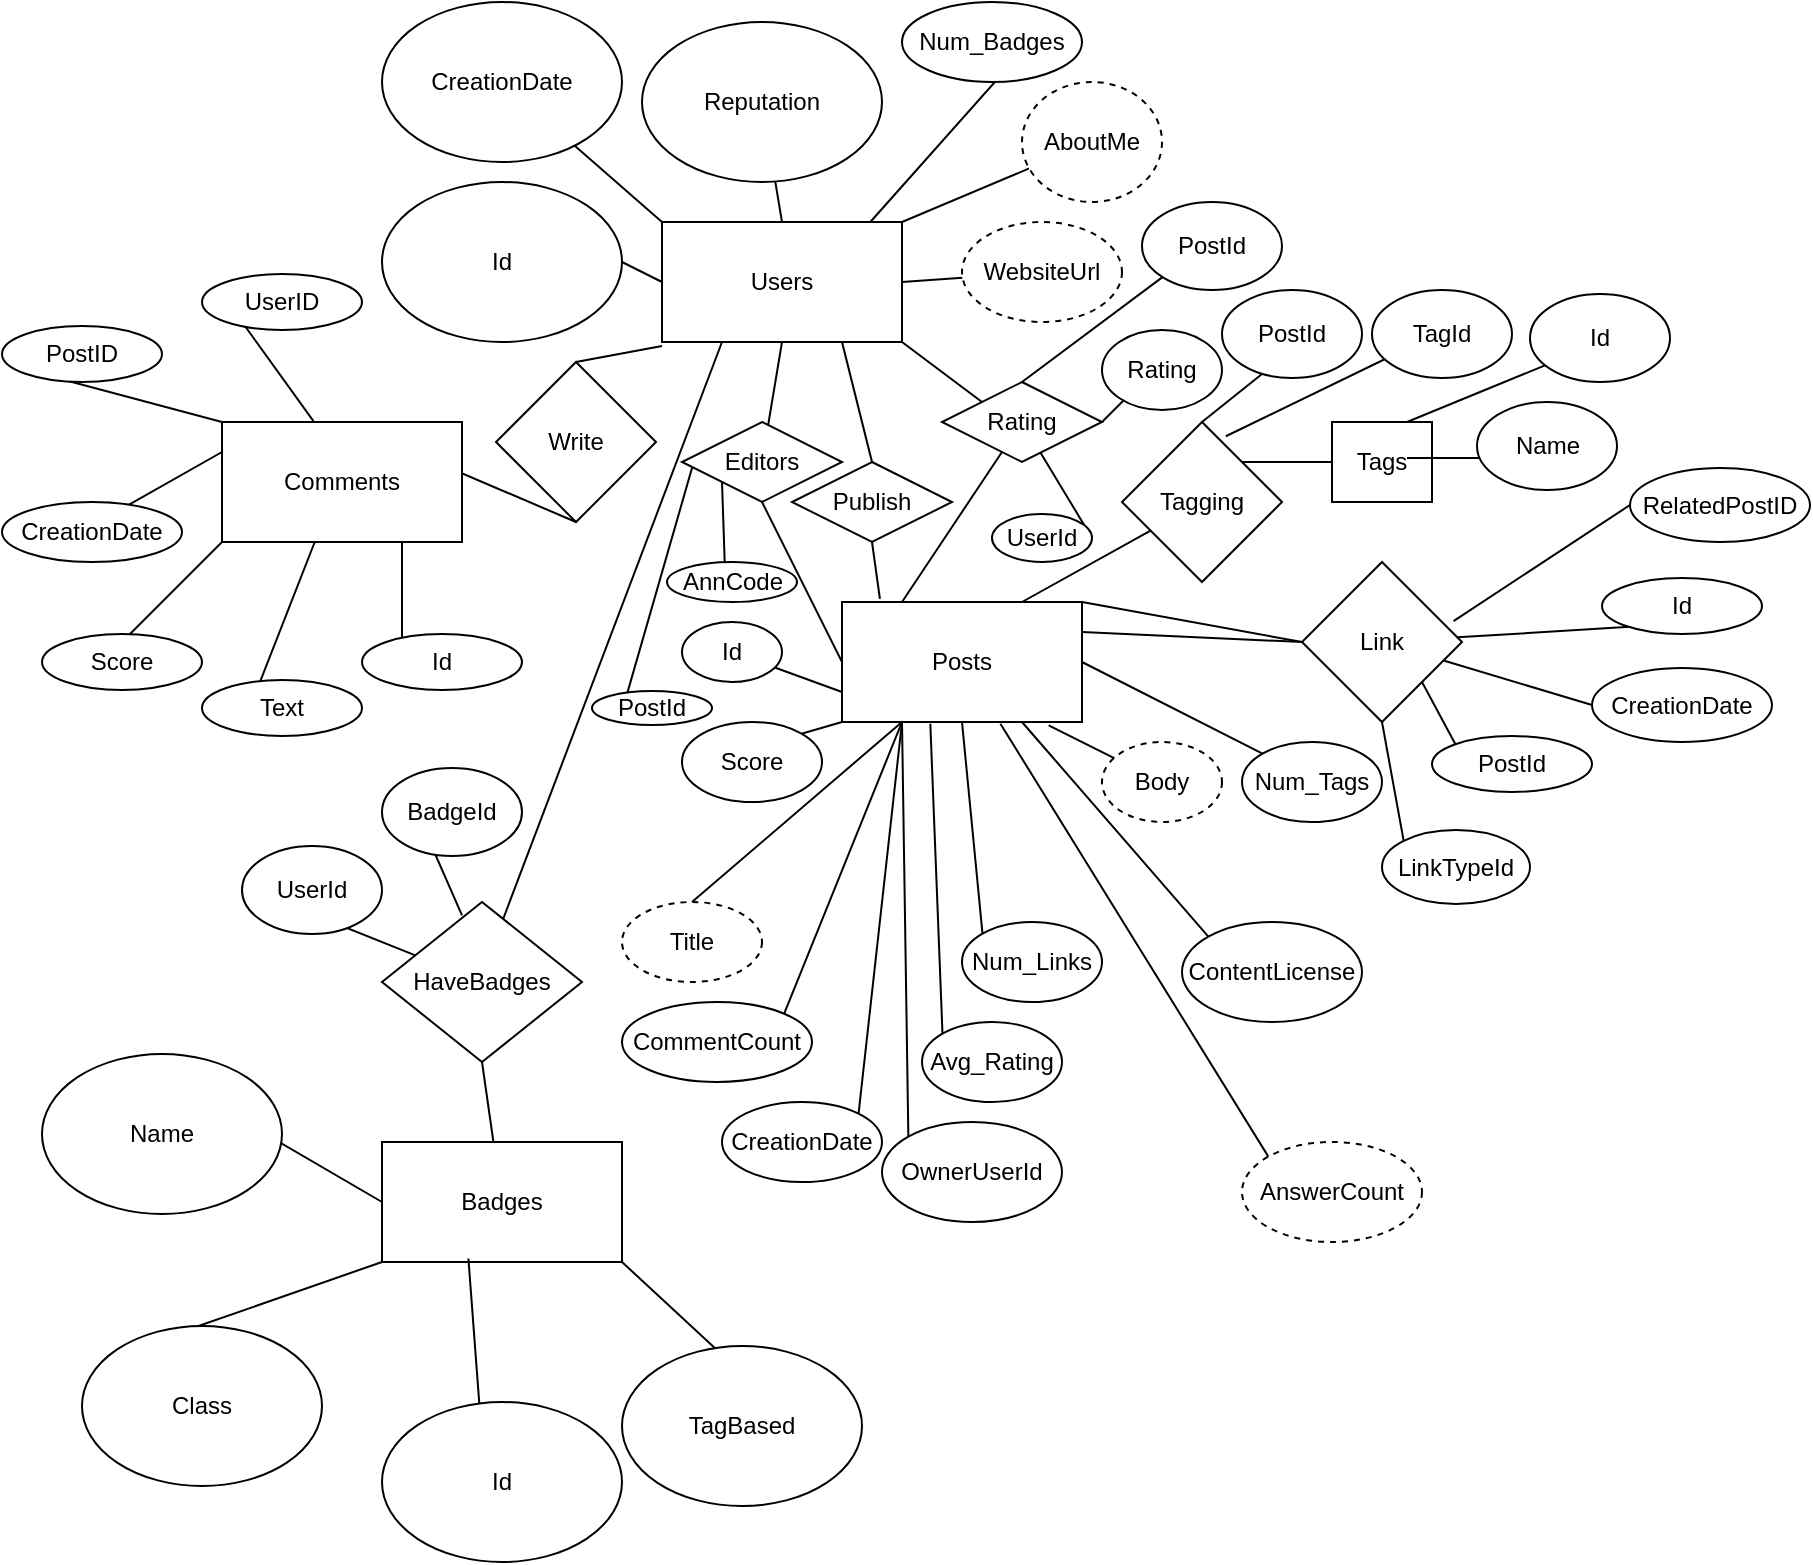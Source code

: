 <mxfile version="24.7.17">
  <diagram name="Page-1" id="c_LCABILMxUyAc0WRoHO">
    <mxGraphModel dx="1735" dy="1015" grid="1" gridSize="10" guides="1" tooltips="1" connect="1" arrows="1" fold="1" page="1" pageScale="1" pageWidth="850" pageHeight="1100" math="0" shadow="0">
      <root>
        <mxCell id="0" />
        <mxCell id="1" parent="0" />
        <mxCell id="c-2ZzgYbZCkKLCKXprvc-1" value="Users" style="rounded=0;whiteSpace=wrap;html=1;" vertex="1" parent="1">
          <mxGeometry x="360" y="260" width="120" height="60" as="geometry" />
        </mxCell>
        <mxCell id="c-2ZzgYbZCkKLCKXprvc-4" value="Id" style="ellipse;whiteSpace=wrap;html=1;" vertex="1" parent="1">
          <mxGeometry x="220" y="240" width="120" height="80" as="geometry" />
        </mxCell>
        <mxCell id="c-2ZzgYbZCkKLCKXprvc-5" value="" style="endArrow=none;html=1;rounded=0;entryX=1;entryY=0.5;entryDx=0;entryDy=0;exitX=0;exitY=0.5;exitDx=0;exitDy=0;" edge="1" parent="1" source="c-2ZzgYbZCkKLCKXprvc-1" target="c-2ZzgYbZCkKLCKXprvc-4">
          <mxGeometry width="50" height="50" relative="1" as="geometry">
            <mxPoint x="540" y="300" as="sourcePoint" />
            <mxPoint x="590" y="250" as="targetPoint" />
          </mxGeometry>
        </mxCell>
        <mxCell id="c-2ZzgYbZCkKLCKXprvc-6" value="" style="endArrow=none;html=1;rounded=0;exitX=0.5;exitY=0;exitDx=0;exitDy=0;" edge="1" parent="1" source="c-2ZzgYbZCkKLCKXprvc-1" target="c-2ZzgYbZCkKLCKXprvc-7">
          <mxGeometry width="50" height="50" relative="1" as="geometry">
            <mxPoint x="420" y="240" as="sourcePoint" />
            <mxPoint x="390" y="140" as="targetPoint" />
          </mxGeometry>
        </mxCell>
        <mxCell id="c-2ZzgYbZCkKLCKXprvc-7" value="Reputation" style="ellipse;whiteSpace=wrap;html=1;" vertex="1" parent="1">
          <mxGeometry x="350" y="160" width="120" height="80" as="geometry" />
        </mxCell>
        <mxCell id="c-2ZzgYbZCkKLCKXprvc-8" value="" style="endArrow=none;html=1;rounded=0;exitX=0;exitY=0;exitDx=0;exitDy=0;" edge="1" parent="1" source="c-2ZzgYbZCkKLCKXprvc-1" target="c-2ZzgYbZCkKLCKXprvc-9">
          <mxGeometry width="50" height="50" relative="1" as="geometry">
            <mxPoint x="540" y="300" as="sourcePoint" />
            <mxPoint x="320" y="210" as="targetPoint" />
          </mxGeometry>
        </mxCell>
        <mxCell id="c-2ZzgYbZCkKLCKXprvc-9" value="CreationDate" style="ellipse;whiteSpace=wrap;html=1;" vertex="1" parent="1">
          <mxGeometry x="220" y="150" width="120" height="80" as="geometry" />
        </mxCell>
        <mxCell id="c-2ZzgYbZCkKLCKXprvc-10" value="" style="endArrow=none;html=1;rounded=0;exitX=1;exitY=0;exitDx=0;exitDy=0;" edge="1" parent="1" source="c-2ZzgYbZCkKLCKXprvc-1" target="c-2ZzgYbZCkKLCKXprvc-11">
          <mxGeometry width="50" height="50" relative="1" as="geometry">
            <mxPoint x="540" y="300" as="sourcePoint" />
            <mxPoint x="590" y="250" as="targetPoint" />
          </mxGeometry>
        </mxCell>
        <mxCell id="c-2ZzgYbZCkKLCKXprvc-11" value="AboutMe" style="ellipse;whiteSpace=wrap;html=1;dashed=1;" vertex="1" parent="1">
          <mxGeometry x="540" y="190" width="70" height="60" as="geometry" />
        </mxCell>
        <mxCell id="c-2ZzgYbZCkKLCKXprvc-12" value="" style="endArrow=none;html=1;rounded=0;exitX=1;exitY=0.5;exitDx=0;exitDy=0;" edge="1" parent="1" source="c-2ZzgYbZCkKLCKXprvc-1" target="c-2ZzgYbZCkKLCKXprvc-13">
          <mxGeometry width="50" height="50" relative="1" as="geometry">
            <mxPoint x="540" y="300" as="sourcePoint" />
            <mxPoint x="590" y="250" as="targetPoint" />
          </mxGeometry>
        </mxCell>
        <mxCell id="c-2ZzgYbZCkKLCKXprvc-13" value="WebsiteUrl" style="ellipse;whiteSpace=wrap;html=1;dashed=1;" vertex="1" parent="1">
          <mxGeometry x="510" y="260" width="80" height="50" as="geometry" />
        </mxCell>
        <mxCell id="c-2ZzgYbZCkKLCKXprvc-16" value="" style="endArrow=none;html=1;rounded=0;exitX=0.5;exitY=0;exitDx=0;exitDy=0;" edge="1" parent="1" source="c-2ZzgYbZCkKLCKXprvc-17">
          <mxGeometry width="50" height="50" relative="1" as="geometry">
            <mxPoint x="337" y="392" as="sourcePoint" />
            <mxPoint x="360" y="322" as="targetPoint" />
          </mxGeometry>
        </mxCell>
        <mxCell id="c-2ZzgYbZCkKLCKXprvc-17" value="Write" style="rhombus;whiteSpace=wrap;html=1;" vertex="1" parent="1">
          <mxGeometry x="277" y="330" width="80" height="80" as="geometry" />
        </mxCell>
        <mxCell id="c-2ZzgYbZCkKLCKXprvc-20" value="" style="endArrow=none;html=1;rounded=0;entryX=0.5;entryY=1;entryDx=0;entryDy=0;exitX=0.5;exitY=0;exitDx=0;exitDy=0;" edge="1" parent="1" source="c-2ZzgYbZCkKLCKXprvc-21" target="c-2ZzgYbZCkKLCKXprvc-17">
          <mxGeometry width="50" height="50" relative="1" as="geometry">
            <mxPoint x="320" y="532" as="sourcePoint" />
            <mxPoint x="300.0" y="410" as="targetPoint" />
          </mxGeometry>
        </mxCell>
        <mxCell id="c-2ZzgYbZCkKLCKXprvc-21" value="Comments" style="rounded=0;whiteSpace=wrap;html=1;" vertex="1" parent="1">
          <mxGeometry x="140" y="360" width="120" height="60" as="geometry" />
        </mxCell>
        <mxCell id="c-2ZzgYbZCkKLCKXprvc-22" value="" style="endArrow=none;html=1;rounded=0;entryX=0.5;entryY=1;entryDx=0;entryDy=0;" edge="1" parent="1" source="c-2ZzgYbZCkKLCKXprvc-23" target="c-2ZzgYbZCkKLCKXprvc-1">
          <mxGeometry width="50" height="50" relative="1" as="geometry">
            <mxPoint x="390" y="540" as="sourcePoint" />
            <mxPoint x="460" y="470" as="targetPoint" />
          </mxGeometry>
        </mxCell>
        <mxCell id="c-2ZzgYbZCkKLCKXprvc-24" value="" style="endArrow=none;html=1;rounded=0;entryX=0.5;entryY=1;entryDx=0;entryDy=0;exitX=0;exitY=0.5;exitDx=0;exitDy=0;" edge="1" parent="1" source="c-2ZzgYbZCkKLCKXprvc-25" target="c-2ZzgYbZCkKLCKXprvc-23">
          <mxGeometry width="50" height="50" relative="1" as="geometry">
            <mxPoint x="290" y="580" as="sourcePoint" />
            <mxPoint x="690" y="560" as="targetPoint" />
          </mxGeometry>
        </mxCell>
        <mxCell id="c-2ZzgYbZCkKLCKXprvc-25" value="Posts" style="rounded=0;whiteSpace=wrap;html=1;" vertex="1" parent="1">
          <mxGeometry x="450" y="450" width="120" height="60" as="geometry" />
        </mxCell>
        <mxCell id="c-2ZzgYbZCkKLCKXprvc-23" value="Editors" style="rhombus;whiteSpace=wrap;html=1;" vertex="1" parent="1">
          <mxGeometry x="370" y="360" width="80" height="40" as="geometry" />
        </mxCell>
        <mxCell id="c-2ZzgYbZCkKLCKXprvc-27" value="" style="endArrow=none;html=1;rounded=0;entryX=1;entryY=1;entryDx=0;entryDy=0;exitX=0;exitY=0;exitDx=0;exitDy=0;" edge="1" parent="1" source="c-2ZzgYbZCkKLCKXprvc-28" target="c-2ZzgYbZCkKLCKXprvc-1">
          <mxGeometry width="50" height="50" relative="1" as="geometry">
            <mxPoint x="500" y="370" as="sourcePoint" />
            <mxPoint x="590" y="410" as="targetPoint" />
          </mxGeometry>
        </mxCell>
        <mxCell id="c-2ZzgYbZCkKLCKXprvc-28" value="Rating" style="rhombus;whiteSpace=wrap;html=1;" vertex="1" parent="1">
          <mxGeometry x="500" y="340" width="80" height="40" as="geometry" />
        </mxCell>
        <mxCell id="c-2ZzgYbZCkKLCKXprvc-31" value="" style="endArrow=none;html=1;rounded=0;exitX=0.25;exitY=0;exitDx=0;exitDy=0;" edge="1" parent="1" source="c-2ZzgYbZCkKLCKXprvc-25" target="c-2ZzgYbZCkKLCKXprvc-28">
          <mxGeometry width="50" height="50" relative="1" as="geometry">
            <mxPoint x="580" y="450" as="sourcePoint" />
            <mxPoint x="590" y="410" as="targetPoint" />
          </mxGeometry>
        </mxCell>
        <mxCell id="c-2ZzgYbZCkKLCKXprvc-32" value="" style="endArrow=none;html=1;rounded=0;entryX=0.25;entryY=1;entryDx=0;entryDy=0;" edge="1" parent="1" target="c-2ZzgYbZCkKLCKXprvc-1">
          <mxGeometry width="50" height="50" relative="1" as="geometry">
            <mxPoint x="280" y="610" as="sourcePoint" />
            <mxPoint x="590" y="410" as="targetPoint" />
          </mxGeometry>
        </mxCell>
        <mxCell id="c-2ZzgYbZCkKLCKXprvc-33" value="HaveBadges" style="rhombus;whiteSpace=wrap;html=1;" vertex="1" parent="1">
          <mxGeometry x="220" y="600" width="100" height="80" as="geometry" />
        </mxCell>
        <mxCell id="c-2ZzgYbZCkKLCKXprvc-34" value="" style="endArrow=none;html=1;rounded=0;entryX=0.5;entryY=1;entryDx=0;entryDy=0;" edge="1" parent="1" target="c-2ZzgYbZCkKLCKXprvc-33">
          <mxGeometry width="50" height="50" relative="1" as="geometry">
            <mxPoint x="280" y="750" as="sourcePoint" />
            <mxPoint x="590" y="410" as="targetPoint" />
          </mxGeometry>
        </mxCell>
        <mxCell id="c-2ZzgYbZCkKLCKXprvc-35" value="Badges" style="rounded=0;whiteSpace=wrap;html=1;" vertex="1" parent="1">
          <mxGeometry x="220" y="720" width="120" height="60" as="geometry" />
        </mxCell>
        <mxCell id="c-2ZzgYbZCkKLCKXprvc-36" value="" style="endArrow=none;html=1;rounded=0;exitX=1;exitY=0;exitDx=0;exitDy=0;entryX=0;entryY=0.5;entryDx=0;entryDy=0;" edge="1" parent="1" source="c-2ZzgYbZCkKLCKXprvc-25" target="c-2ZzgYbZCkKLCKXprvc-37">
          <mxGeometry width="50" height="50" relative="1" as="geometry">
            <mxPoint x="540" y="460" as="sourcePoint" />
            <mxPoint x="590" y="410" as="targetPoint" />
          </mxGeometry>
        </mxCell>
        <mxCell id="c-2ZzgYbZCkKLCKXprvc-37" value="Link" style="rhombus;whiteSpace=wrap;html=1;" vertex="1" parent="1">
          <mxGeometry x="680" y="430" width="80" height="80" as="geometry" />
        </mxCell>
        <mxCell id="c-2ZzgYbZCkKLCKXprvc-38" value="" style="endArrow=none;html=1;rounded=0;entryX=0;entryY=0.5;entryDx=0;entryDy=0;exitX=1;exitY=0.25;exitDx=0;exitDy=0;" edge="1" parent="1" source="c-2ZzgYbZCkKLCKXprvc-25" target="c-2ZzgYbZCkKLCKXprvc-37">
          <mxGeometry width="50" height="50" relative="1" as="geometry">
            <mxPoint x="540" y="460" as="sourcePoint" />
            <mxPoint x="590" y="410" as="targetPoint" />
          </mxGeometry>
        </mxCell>
        <mxCell id="c-2ZzgYbZCkKLCKXprvc-39" value="" style="endArrow=none;html=1;rounded=0;exitX=0.75;exitY=0;exitDx=0;exitDy=0;" edge="1" parent="1" source="c-2ZzgYbZCkKLCKXprvc-25" target="c-2ZzgYbZCkKLCKXprvc-40">
          <mxGeometry width="50" height="50" relative="1" as="geometry">
            <mxPoint x="540" y="460" as="sourcePoint" />
            <mxPoint x="590" y="410" as="targetPoint" />
          </mxGeometry>
        </mxCell>
        <mxCell id="c-2ZzgYbZCkKLCKXprvc-40" value="Tagging" style="rhombus;whiteSpace=wrap;html=1;" vertex="1" parent="1">
          <mxGeometry x="590" y="360" width="80" height="80" as="geometry" />
        </mxCell>
        <mxCell id="c-2ZzgYbZCkKLCKXprvc-41" value="" style="endArrow=none;html=1;rounded=0;entryX=1;entryY=0;entryDx=0;entryDy=0;" edge="1" parent="1" source="c-2ZzgYbZCkKLCKXprvc-42" target="c-2ZzgYbZCkKLCKXprvc-40">
          <mxGeometry width="50" height="50" relative="1" as="geometry">
            <mxPoint x="740" y="380" as="sourcePoint" />
            <mxPoint x="590" y="410" as="targetPoint" />
          </mxGeometry>
        </mxCell>
        <mxCell id="c-2ZzgYbZCkKLCKXprvc-43" value="" style="endArrow=none;html=1;rounded=0;exitX=0;exitY=0.75;exitDx=0;exitDy=0;" edge="1" parent="1" source="c-2ZzgYbZCkKLCKXprvc-25" target="c-2ZzgYbZCkKLCKXprvc-44">
          <mxGeometry width="50" height="50" relative="1" as="geometry">
            <mxPoint x="540" y="460" as="sourcePoint" />
            <mxPoint x="410" y="500" as="targetPoint" />
          </mxGeometry>
        </mxCell>
        <mxCell id="c-2ZzgYbZCkKLCKXprvc-44" value="Id" style="ellipse;whiteSpace=wrap;html=1;" vertex="1" parent="1">
          <mxGeometry x="370" y="460" width="50" height="30" as="geometry" />
        </mxCell>
        <mxCell id="c-2ZzgYbZCkKLCKXprvc-45" value="" style="endArrow=none;html=1;rounded=0;exitX=0.25;exitY=1;exitDx=0;exitDy=0;entryX=0.5;entryY=0;entryDx=0;entryDy=0;" edge="1" parent="1" source="c-2ZzgYbZCkKLCKXprvc-25" target="c-2ZzgYbZCkKLCKXprvc-47">
          <mxGeometry width="50" height="50" relative="1" as="geometry">
            <mxPoint x="540" y="460" as="sourcePoint" />
            <mxPoint x="495.632" y="533.448" as="targetPoint" />
          </mxGeometry>
        </mxCell>
        <mxCell id="c-2ZzgYbZCkKLCKXprvc-47" value="Title" style="ellipse;whiteSpace=wrap;html=1;dashed=1;" vertex="1" parent="1">
          <mxGeometry x="340" y="600" width="70" height="40" as="geometry" />
        </mxCell>
        <mxCell id="c-2ZzgYbZCkKLCKXprvc-48" value="" style="endArrow=none;html=1;rounded=0;entryX=0.861;entryY=1.028;entryDx=0;entryDy=0;entryPerimeter=0;" edge="1" parent="1" target="c-2ZzgYbZCkKLCKXprvc-25">
          <mxGeometry width="50" height="50" relative="1" as="geometry">
            <mxPoint x="630" y="550" as="sourcePoint" />
            <mxPoint x="540" y="500" as="targetPoint" />
          </mxGeometry>
        </mxCell>
        <mxCell id="c-2ZzgYbZCkKLCKXprvc-49" value="Body" style="ellipse;whiteSpace=wrap;html=1;dashed=1;" vertex="1" parent="1">
          <mxGeometry x="580" y="520" width="60" height="40" as="geometry" />
        </mxCell>
        <mxCell id="c-2ZzgYbZCkKLCKXprvc-50" value="" style="endArrow=none;html=1;rounded=0;exitX=0;exitY=1;exitDx=0;exitDy=0;entryX=1;entryY=0;entryDx=0;entryDy=0;" edge="1" parent="1" source="c-2ZzgYbZCkKLCKXprvc-25" target="c-2ZzgYbZCkKLCKXprvc-51">
          <mxGeometry width="50" height="50" relative="1" as="geometry">
            <mxPoint x="385" y="530" as="sourcePoint" />
            <mxPoint x="400.632" y="553.448" as="targetPoint" />
          </mxGeometry>
        </mxCell>
        <mxCell id="c-2ZzgYbZCkKLCKXprvc-51" value="Score" style="ellipse;whiteSpace=wrap;html=1;" vertex="1" parent="1">
          <mxGeometry x="370" y="510" width="70" height="40" as="geometry" />
        </mxCell>
        <mxCell id="c-2ZzgYbZCkKLCKXprvc-53" value="" style="endArrow=none;html=1;rounded=0;exitX=0.75;exitY=1;exitDx=0;exitDy=0;entryX=0;entryY=0;entryDx=0;entryDy=0;" edge="1" parent="1" source="c-2ZzgYbZCkKLCKXprvc-25" target="c-2ZzgYbZCkKLCKXprvc-54">
          <mxGeometry width="50" height="50" relative="1" as="geometry">
            <mxPoint x="540" y="590" as="sourcePoint" />
            <mxPoint x="595.632" y="683.448" as="targetPoint" />
          </mxGeometry>
        </mxCell>
        <mxCell id="c-2ZzgYbZCkKLCKXprvc-54" value="ContentLicense" style="ellipse;whiteSpace=wrap;html=1;" vertex="1" parent="1">
          <mxGeometry x="620" y="610" width="90" height="50" as="geometry" />
        </mxCell>
        <mxCell id="c-2ZzgYbZCkKLCKXprvc-55" value="" style="endArrow=none;html=1;rounded=0;exitX=0.66;exitY=1.014;exitDx=0;exitDy=0;entryX=0;entryY=0;entryDx=0;entryDy=0;exitPerimeter=0;" edge="1" parent="1" target="c-2ZzgYbZCkKLCKXprvc-56" source="c-2ZzgYbZCkKLCKXprvc-25">
          <mxGeometry width="50" height="50" relative="1" as="geometry">
            <mxPoint x="570" y="620" as="sourcePoint" />
            <mxPoint x="520.632" y="663.448" as="targetPoint" />
          </mxGeometry>
        </mxCell>
        <mxCell id="c-2ZzgYbZCkKLCKXprvc-56" value="AnswerCount" style="ellipse;whiteSpace=wrap;html=1;dashed=1;" vertex="1" parent="1">
          <mxGeometry x="650" y="720" width="90" height="50" as="geometry" />
        </mxCell>
        <mxCell id="c-2ZzgYbZCkKLCKXprvc-57" value="" style="endArrow=none;html=1;rounded=0;exitX=0.25;exitY=1;exitDx=0;exitDy=0;entryX=1;entryY=0;entryDx=0;entryDy=0;" edge="1" parent="1" target="c-2ZzgYbZCkKLCKXprvc-58" source="c-2ZzgYbZCkKLCKXprvc-25">
          <mxGeometry width="50" height="50" relative="1" as="geometry">
            <mxPoint x="465" y="650" as="sourcePoint" />
            <mxPoint x="415.632" y="693.448" as="targetPoint" />
          </mxGeometry>
        </mxCell>
        <mxCell id="c-2ZzgYbZCkKLCKXprvc-58" value="CommentCount" style="ellipse;whiteSpace=wrap;html=1;" vertex="1" parent="1">
          <mxGeometry x="340" y="650" width="95" height="40" as="geometry" />
        </mxCell>
        <mxCell id="c-2ZzgYbZCkKLCKXprvc-59" value="" style="endArrow=none;html=1;rounded=0;exitX=0.25;exitY=1;exitDx=0;exitDy=0;entryX=1;entryY=0;entryDx=0;entryDy=0;" edge="1" parent="1" target="c-2ZzgYbZCkKLCKXprvc-60" source="c-2ZzgYbZCkKLCKXprvc-25">
          <mxGeometry width="50" height="50" relative="1" as="geometry">
            <mxPoint x="480" y="700" as="sourcePoint" />
            <mxPoint x="430.632" y="743.448" as="targetPoint" />
          </mxGeometry>
        </mxCell>
        <mxCell id="c-2ZzgYbZCkKLCKXprvc-60" value="CreationDate" style="ellipse;whiteSpace=wrap;html=1;" vertex="1" parent="1">
          <mxGeometry x="390" y="700" width="80" height="40" as="geometry" />
        </mxCell>
        <mxCell id="c-2ZzgYbZCkKLCKXprvc-61" value="" style="endArrow=none;html=1;rounded=0;exitX=0.25;exitY=1;exitDx=0;exitDy=0;entryX=0;entryY=0;entryDx=0;entryDy=0;" edge="1" parent="1" target="c-2ZzgYbZCkKLCKXprvc-62" source="c-2ZzgYbZCkKLCKXprvc-25">
          <mxGeometry width="50" height="50" relative="1" as="geometry">
            <mxPoint x="570" y="710" as="sourcePoint" />
            <mxPoint x="520.632" y="753.448" as="targetPoint" />
          </mxGeometry>
        </mxCell>
        <mxCell id="c-2ZzgYbZCkKLCKXprvc-62" value="OwnerUserId" style="ellipse;whiteSpace=wrap;html=1;" vertex="1" parent="1">
          <mxGeometry x="470" y="710" width="90" height="50" as="geometry" />
        </mxCell>
        <mxCell id="c-2ZzgYbZCkKLCKXprvc-63" value="" style="endArrow=none;html=1;rounded=0;exitX=0.868;exitY=0;exitDx=0;exitDy=0;entryX=1;entryY=0;entryDx=0;entryDy=0;exitPerimeter=0;" edge="1" parent="1" target="c-2ZzgYbZCkKLCKXprvc-64" source="c-2ZzgYbZCkKLCKXprvc-1">
          <mxGeometry width="50" height="50" relative="1" as="geometry">
            <mxPoint x="590" y="80" as="sourcePoint" />
            <mxPoint x="540.632" y="123.448" as="targetPoint" />
          </mxGeometry>
        </mxCell>
        <mxCell id="c-2ZzgYbZCkKLCKXprvc-64" value="Num_Badges" style="ellipse;whiteSpace=wrap;html=1;" vertex="1" parent="1">
          <mxGeometry x="480" y="150" width="90" height="40" as="geometry" />
        </mxCell>
        <mxCell id="c-2ZzgYbZCkKLCKXprvc-65" value="" style="endArrow=none;html=1;rounded=0;exitX=0.368;exitY=1.014;exitDx=0;exitDy=0;entryX=0;entryY=0;entryDx=0;entryDy=0;exitPerimeter=0;" edge="1" parent="1" target="c-2ZzgYbZCkKLCKXprvc-66" source="c-2ZzgYbZCkKLCKXprvc-25">
          <mxGeometry width="50" height="50" relative="1" as="geometry">
            <mxPoint x="510" y="570" as="sourcePoint" />
            <mxPoint x="460.632" y="613.448" as="targetPoint" />
          </mxGeometry>
        </mxCell>
        <mxCell id="c-2ZzgYbZCkKLCKXprvc-66" value="Avg_Rating" style="ellipse;whiteSpace=wrap;html=1;" vertex="1" parent="1">
          <mxGeometry x="490" y="660" width="70" height="40" as="geometry" />
        </mxCell>
        <mxCell id="c-2ZzgYbZCkKLCKXprvc-67" value="" style="endArrow=none;html=1;rounded=0;entryX=0;entryY=0;entryDx=0;entryDy=0;exitX=0.5;exitY=1;exitDx=0;exitDy=0;" edge="1" parent="1" target="c-2ZzgYbZCkKLCKXprvc-68" source="c-2ZzgYbZCkKLCKXprvc-25">
          <mxGeometry width="50" height="50" relative="1" as="geometry">
            <mxPoint x="530" y="560" as="sourcePoint" />
            <mxPoint x="540.632" y="653.448" as="targetPoint" />
          </mxGeometry>
        </mxCell>
        <mxCell id="c-2ZzgYbZCkKLCKXprvc-68" value="Num_Links" style="ellipse;whiteSpace=wrap;html=1;" vertex="1" parent="1">
          <mxGeometry x="510" y="610" width="70" height="40" as="geometry" />
        </mxCell>
        <mxCell id="c-2ZzgYbZCkKLCKXprvc-69" value="" style="endArrow=none;html=1;rounded=0;exitX=1;exitY=0.5;exitDx=0;exitDy=0;entryX=0;entryY=0;entryDx=0;entryDy=0;" edge="1" parent="1" target="c-2ZzgYbZCkKLCKXprvc-70" source="c-2ZzgYbZCkKLCKXprvc-25">
          <mxGeometry width="50" height="50" relative="1" as="geometry">
            <mxPoint x="740" y="540" as="sourcePoint" />
            <mxPoint x="695" y="530" as="targetPoint" />
          </mxGeometry>
        </mxCell>
        <mxCell id="c-2ZzgYbZCkKLCKXprvc-70" value="Num_Tags" style="ellipse;whiteSpace=wrap;html=1;" vertex="1" parent="1">
          <mxGeometry x="650" y="520" width="70" height="40" as="geometry" />
        </mxCell>
        <mxCell id="c-2ZzgYbZCkKLCKXprvc-71" value="" style="endArrow=none;html=1;rounded=0;entryX=0.36;entryY=0.971;entryDx=0;entryDy=0;entryPerimeter=0;exitX=0.407;exitY=0.041;exitDx=0;exitDy=0;exitPerimeter=0;" edge="1" parent="1" source="c-2ZzgYbZCkKLCKXprvc-72" target="c-2ZzgYbZCkKLCKXprvc-35">
          <mxGeometry width="50" height="50" relative="1" as="geometry">
            <mxPoint x="290" y="820" as="sourcePoint" />
            <mxPoint x="600" y="880" as="targetPoint" />
          </mxGeometry>
        </mxCell>
        <mxCell id="c-2ZzgYbZCkKLCKXprvc-72" value="Id" style="ellipse;whiteSpace=wrap;html=1;" vertex="1" parent="1">
          <mxGeometry x="220" y="850" width="120" height="80" as="geometry" />
        </mxCell>
        <mxCell id="c-2ZzgYbZCkKLCKXprvc-73" value="" style="endArrow=none;html=1;rounded=0;entryX=0;entryY=1;entryDx=0;entryDy=0;exitX=0.407;exitY=0.041;exitDx=0;exitDy=0;exitPerimeter=0;" edge="1" parent="1" source="c-2ZzgYbZCkKLCKXprvc-74" target="c-2ZzgYbZCkKLCKXprvc-35">
          <mxGeometry width="50" height="50" relative="1" as="geometry">
            <mxPoint x="140" y="782" as="sourcePoint" />
            <mxPoint x="113" y="740" as="targetPoint" />
          </mxGeometry>
        </mxCell>
        <mxCell id="c-2ZzgYbZCkKLCKXprvc-74" value="Class&lt;span style=&quot;color: rgba(0, 0, 0, 0); font-family: monospace; font-size: 0px; text-align: start; text-wrap: nowrap;&quot;&gt;%3CmxGraphModel%3E%3Croot%3E%3CmxCell%20id%3D%220%22%2F%3E%3CmxCell%20id%3D%221%22%20parent%3D%220%22%2F%3E%3CmxCell%20id%3D%222%22%20value%3D%22%22%20style%3D%22endArrow%3Dnone%3Bhtml%3D1%3Brounded%3D0%3BentryX%3D0.36%3BentryY%3D0.971%3BentryDx%3D0%3BentryDy%3D0%3BentryPerimeter%3D0%3BexitX%3D0.407%3BexitY%3D0.041%3BexitDx%3D0%3BexitDy%3D0%3BexitPerimeter%3D0%3B%22%20edge%3D%221%22%20source%3D%223%22%20parent%3D%221%22%3E%3CmxGeometry%20width%3D%2250%22%20height%3D%2250%22%20relative%3D%221%22%20as%3D%22geometry%22%3E%3CmxPoint%20x%3D%22290%22%20y%3D%22820%22%20as%3D%22sourcePoint%22%2F%3E%3CmxPoint%20x%3D%22263%22%20y%3D%22778%22%20as%3D%22targetPoint%22%2F%3E%3C%2FmxGeometry%3E%3C%2FmxCell%3E%3CmxCell%20id%3D%223%22%20value%3D%22Id%22%20style%3D%22ellipse%3BwhiteSpace%3Dwrap%3Bhtml%3D1%3B%22%20vertex%3D%221%22%20parent%3D%221%22%3E%3CmxGeometry%20x%3D%22220%22%20y%3D%22850%22%20width%3D%22120%22%20height%3D%2280%22%20as%3D%22geometry%22%2F%3E%3C%2FmxCell%3E%3C%2Froot%3E%3C%2FmxGraphModel%3E&lt;/span&gt;" style="ellipse;whiteSpace=wrap;html=1;" vertex="1" parent="1">
          <mxGeometry x="70" y="812" width="120" height="80" as="geometry" />
        </mxCell>
        <mxCell id="c-2ZzgYbZCkKLCKXprvc-75" value="" style="endArrow=none;html=1;rounded=0;entryX=0;entryY=0.5;entryDx=0;entryDy=0;exitX=0.407;exitY=0.041;exitDx=0;exitDy=0;exitPerimeter=0;" edge="1" parent="1" source="c-2ZzgYbZCkKLCKXprvc-76" target="c-2ZzgYbZCkKLCKXprvc-35">
          <mxGeometry width="50" height="50" relative="1" as="geometry">
            <mxPoint x="120" y="646" as="sourcePoint" />
            <mxPoint x="93" y="604" as="targetPoint" />
          </mxGeometry>
        </mxCell>
        <mxCell id="c-2ZzgYbZCkKLCKXprvc-76" value="Name" style="ellipse;whiteSpace=wrap;html=1;" vertex="1" parent="1">
          <mxGeometry x="50" y="676" width="120" height="80" as="geometry" />
        </mxCell>
        <mxCell id="c-2ZzgYbZCkKLCKXprvc-77" value="" style="endArrow=none;html=1;rounded=0;entryX=1;entryY=1;entryDx=0;entryDy=0;exitX=0.407;exitY=0.041;exitDx=0;exitDy=0;exitPerimeter=0;" edge="1" parent="1" source="c-2ZzgYbZCkKLCKXprvc-78" target="c-2ZzgYbZCkKLCKXprvc-35">
          <mxGeometry width="50" height="50" relative="1" as="geometry">
            <mxPoint x="410" y="792" as="sourcePoint" />
            <mxPoint x="383" y="750" as="targetPoint" />
          </mxGeometry>
        </mxCell>
        <mxCell id="c-2ZzgYbZCkKLCKXprvc-78" value="TagBased" style="ellipse;whiteSpace=wrap;html=1;" vertex="1" parent="1">
          <mxGeometry x="340" y="822" width="120" height="80" as="geometry" />
        </mxCell>
        <mxCell id="c-2ZzgYbZCkKLCKXprvc-79" value="" style="endArrow=none;html=1;rounded=0;entryX=0.75;entryY=1;entryDx=0;entryDy=0;" edge="1" parent="1" target="c-2ZzgYbZCkKLCKXprvc-21">
          <mxGeometry width="50" height="50" relative="1" as="geometry">
            <mxPoint x="230" y="490" as="sourcePoint" />
            <mxPoint x="220" y="420" as="targetPoint" />
          </mxGeometry>
        </mxCell>
        <mxCell id="c-2ZzgYbZCkKLCKXprvc-80" value="Id" style="ellipse;whiteSpace=wrap;html=1;" vertex="1" parent="1">
          <mxGeometry x="210" y="466" width="80" height="28" as="geometry" />
        </mxCell>
        <mxCell id="c-2ZzgYbZCkKLCKXprvc-82" value="" style="endArrow=none;html=1;rounded=0;entryX=0;entryY=1;entryDx=0;entryDy=0;" edge="1" parent="1" target="c-2ZzgYbZCkKLCKXprvc-21">
          <mxGeometry width="50" height="50" relative="1" as="geometry">
            <mxPoint x="70" y="490" as="sourcePoint" />
            <mxPoint x="70" y="420" as="targetPoint" />
          </mxGeometry>
        </mxCell>
        <mxCell id="c-2ZzgYbZCkKLCKXprvc-83" value="Score" style="ellipse;whiteSpace=wrap;html=1;" vertex="1" parent="1">
          <mxGeometry x="50" y="466" width="80" height="28" as="geometry" />
        </mxCell>
        <mxCell id="c-2ZzgYbZCkKLCKXprvc-84" value="" style="endArrow=none;html=1;rounded=0;entryX=0.386;entryY=1.002;entryDx=0;entryDy=0;entryPerimeter=0;" edge="1" parent="1" target="c-2ZzgYbZCkKLCKXprvc-21">
          <mxGeometry width="50" height="50" relative="1" as="geometry">
            <mxPoint x="150" y="513" as="sourcePoint" />
            <mxPoint x="172.5" y="423" as="targetPoint" />
          </mxGeometry>
        </mxCell>
        <mxCell id="c-2ZzgYbZCkKLCKXprvc-85" value="Text" style="ellipse;whiteSpace=wrap;html=1;" vertex="1" parent="1">
          <mxGeometry x="130" y="489" width="80" height="28" as="geometry" />
        </mxCell>
        <mxCell id="c-2ZzgYbZCkKLCKXprvc-86" value="" style="endArrow=none;html=1;rounded=0;entryX=0;entryY=0.25;entryDx=0;entryDy=0;" edge="1" parent="1" target="c-2ZzgYbZCkKLCKXprvc-21">
          <mxGeometry width="50" height="50" relative="1" as="geometry">
            <mxPoint x="50" y="426" as="sourcePoint" />
            <mxPoint x="50" y="356" as="targetPoint" />
          </mxGeometry>
        </mxCell>
        <mxCell id="c-2ZzgYbZCkKLCKXprvc-87" value="CreationDate" style="ellipse;whiteSpace=wrap;html=1;" vertex="1" parent="1">
          <mxGeometry x="30" y="400" width="90" height="30" as="geometry" />
        </mxCell>
        <mxCell id="c-2ZzgYbZCkKLCKXprvc-88" value="" style="endArrow=none;html=1;rounded=0;entryX=0;entryY=0;entryDx=0;entryDy=0;" edge="1" parent="1" target="c-2ZzgYbZCkKLCKXprvc-21">
          <mxGeometry width="50" height="50" relative="1" as="geometry">
            <mxPoint x="50" y="336" as="sourcePoint" />
            <mxPoint x="50" y="266" as="targetPoint" />
          </mxGeometry>
        </mxCell>
        <mxCell id="c-2ZzgYbZCkKLCKXprvc-89" value="PostID" style="ellipse;whiteSpace=wrap;html=1;" vertex="1" parent="1">
          <mxGeometry x="30" y="312" width="80" height="28" as="geometry" />
        </mxCell>
        <mxCell id="c-2ZzgYbZCkKLCKXprvc-90" value="" style="endArrow=none;html=1;rounded=0;entryX=0.381;entryY=-0.008;entryDx=0;entryDy=0;entryPerimeter=0;" edge="1" parent="1" target="c-2ZzgYbZCkKLCKXprvc-21">
          <mxGeometry width="50" height="50" relative="1" as="geometry">
            <mxPoint x="150" y="310" as="sourcePoint" />
            <mxPoint x="150" y="240" as="targetPoint" />
          </mxGeometry>
        </mxCell>
        <mxCell id="c-2ZzgYbZCkKLCKXprvc-91" value="UserID" style="ellipse;whiteSpace=wrap;html=1;" vertex="1" parent="1">
          <mxGeometry x="130" y="286" width="80" height="28" as="geometry" />
        </mxCell>
        <mxCell id="c-2ZzgYbZCkKLCKXprvc-92" value="" style="endArrow=none;html=1;rounded=0;" edge="1" parent="1" target="c-2ZzgYbZCkKLCKXprvc-37">
          <mxGeometry width="50" height="50" relative="1" as="geometry">
            <mxPoint x="850" y="462" as="sourcePoint" />
            <mxPoint x="850" y="392" as="targetPoint" />
          </mxGeometry>
        </mxCell>
        <mxCell id="c-2ZzgYbZCkKLCKXprvc-93" value="Id" style="ellipse;whiteSpace=wrap;html=1;" vertex="1" parent="1">
          <mxGeometry x="830" y="438" width="80" height="28" as="geometry" />
        </mxCell>
        <mxCell id="c-2ZzgYbZCkKLCKXprvc-94" value="" style="endArrow=none;html=1;rounded=0;exitX=0;exitY=0.5;exitDx=0;exitDy=0;" edge="1" parent="1" source="c-2ZzgYbZCkKLCKXprvc-95" target="c-2ZzgYbZCkKLCKXprvc-37">
          <mxGeometry width="50" height="50" relative="1" as="geometry">
            <mxPoint x="850" y="563" as="sourcePoint" />
            <mxPoint x="850" y="493" as="targetPoint" />
          </mxGeometry>
        </mxCell>
        <mxCell id="c-2ZzgYbZCkKLCKXprvc-95" value="CreationDate" style="ellipse;whiteSpace=wrap;html=1;" vertex="1" parent="1">
          <mxGeometry x="825" y="483" width="90" height="37" as="geometry" />
        </mxCell>
        <mxCell id="c-2ZzgYbZCkKLCKXprvc-96" value="PostId" style="ellipse;whiteSpace=wrap;html=1;" vertex="1" parent="1">
          <mxGeometry x="745" y="517" width="80" height="28" as="geometry" />
        </mxCell>
        <mxCell id="c-2ZzgYbZCkKLCKXprvc-97" value="" style="endArrow=none;html=1;rounded=0;entryX=1;entryY=1;entryDx=0;entryDy=0;exitX=0;exitY=0;exitDx=0;exitDy=0;" edge="1" parent="1" source="c-2ZzgYbZCkKLCKXprvc-96" target="c-2ZzgYbZCkKLCKXprvc-37">
          <mxGeometry width="50" height="50" relative="1" as="geometry">
            <mxPoint x="630" y="550" as="sourcePoint" />
            <mxPoint x="680" y="500" as="targetPoint" />
          </mxGeometry>
        </mxCell>
        <mxCell id="c-2ZzgYbZCkKLCKXprvc-98" value="" style="endArrow=none;html=1;rounded=0;exitX=0;exitY=0.5;exitDx=0;exitDy=0;entryX=0.947;entryY=0.369;entryDx=0;entryDy=0;entryPerimeter=0;" edge="1" parent="1" source="c-2ZzgYbZCkKLCKXprvc-99" target="c-2ZzgYbZCkKLCKXprvc-37">
          <mxGeometry width="50" height="50" relative="1" as="geometry">
            <mxPoint x="869" y="463" as="sourcePoint" />
            <mxPoint x="770" y="379" as="targetPoint" />
          </mxGeometry>
        </mxCell>
        <mxCell id="c-2ZzgYbZCkKLCKXprvc-99" value="RelatedPostID" style="ellipse;whiteSpace=wrap;html=1;" vertex="1" parent="1">
          <mxGeometry x="844" y="383" width="90" height="37" as="geometry" />
        </mxCell>
        <mxCell id="c-2ZzgYbZCkKLCKXprvc-100" value="" style="endArrow=none;html=1;rounded=0;entryX=0.5;entryY=1;entryDx=0;entryDy=0;exitX=0;exitY=0;exitDx=0;exitDy=0;" edge="1" parent="1" source="c-2ZzgYbZCkKLCKXprvc-101" target="c-2ZzgYbZCkKLCKXprvc-37">
          <mxGeometry width="50" height="50" relative="1" as="geometry">
            <mxPoint x="750" y="560" as="sourcePoint" />
            <mxPoint x="630" y="560" as="targetPoint" />
          </mxGeometry>
        </mxCell>
        <mxCell id="c-2ZzgYbZCkKLCKXprvc-101" value="LinkTypeId" style="ellipse;whiteSpace=wrap;html=1;" vertex="1" parent="1">
          <mxGeometry x="720" y="564" width="74" height="37" as="geometry" />
        </mxCell>
        <mxCell id="c-2ZzgYbZCkKLCKXprvc-102" value="" style="endArrow=none;html=1;rounded=0;entryX=1;entryY=0.5;entryDx=0;entryDy=0;" edge="1" parent="1" target="c-2ZzgYbZCkKLCKXprvc-28">
          <mxGeometry width="50" height="50" relative="1" as="geometry">
            <mxPoint x="600" y="340" as="sourcePoint" />
            <mxPoint x="500" y="340" as="targetPoint" />
          </mxGeometry>
        </mxCell>
        <mxCell id="c-2ZzgYbZCkKLCKXprvc-104" value="" style="endArrow=none;html=1;rounded=0;entryX=0.5;entryY=0;entryDx=0;entryDy=0;exitX=0;exitY=1;exitDx=0;exitDy=0;" edge="1" parent="1" source="c-2ZzgYbZCkKLCKXprvc-105" target="c-2ZzgYbZCkKLCKXprvc-28">
          <mxGeometry width="50" height="50" relative="1" as="geometry">
            <mxPoint x="610" y="320" as="sourcePoint" />
            <mxPoint x="530" y="360" as="targetPoint" />
          </mxGeometry>
        </mxCell>
        <mxCell id="c-2ZzgYbZCkKLCKXprvc-105" value="PostId" style="ellipse;whiteSpace=wrap;html=1;" vertex="1" parent="1">
          <mxGeometry x="600" y="250" width="70" height="44" as="geometry" />
        </mxCell>
        <mxCell id="c-2ZzgYbZCkKLCKXprvc-106" value="" style="endArrow=none;html=1;rounded=0;entryX=1;entryY=0.5;entryDx=0;entryDy=0;" edge="1" parent="1" source="c-2ZzgYbZCkKLCKXprvc-28" target="c-2ZzgYbZCkKLCKXprvc-103">
          <mxGeometry width="50" height="50" relative="1" as="geometry">
            <mxPoint x="630" y="340" as="sourcePoint" />
            <mxPoint x="550" y="380" as="targetPoint" />
          </mxGeometry>
        </mxCell>
        <mxCell id="c-2ZzgYbZCkKLCKXprvc-103" value="UserId" style="ellipse;whiteSpace=wrap;html=1;" vertex="1" parent="1">
          <mxGeometry x="525" y="406" width="50" height="24" as="geometry" />
        </mxCell>
        <mxCell id="c-2ZzgYbZCkKLCKXprvc-107" value="Rating" style="ellipse;whiteSpace=wrap;html=1;" vertex="1" parent="1">
          <mxGeometry x="580" y="314" width="60" height="40" as="geometry" />
        </mxCell>
        <mxCell id="c-2ZzgYbZCkKLCKXprvc-110" value="" style="endArrow=none;html=1;rounded=0;" edge="1" parent="1" target="c-2ZzgYbZCkKLCKXprvc-33">
          <mxGeometry width="50" height="50" relative="1" as="geometry">
            <mxPoint x="170" y="600" as="sourcePoint" />
            <mxPoint x="90" y="640" as="targetPoint" />
          </mxGeometry>
        </mxCell>
        <mxCell id="c-2ZzgYbZCkKLCKXprvc-111" value="UserId" style="ellipse;whiteSpace=wrap;html=1;" vertex="1" parent="1">
          <mxGeometry x="150" y="572" width="70" height="44" as="geometry" />
        </mxCell>
        <mxCell id="c-2ZzgYbZCkKLCKXprvc-114" value="" style="endArrow=none;html=1;rounded=0;entryX=0.4;entryY=0.083;entryDx=0;entryDy=0;entryPerimeter=0;" edge="1" parent="1" target="c-2ZzgYbZCkKLCKXprvc-33">
          <mxGeometry width="50" height="50" relative="1" as="geometry">
            <mxPoint x="240" y="561" as="sourcePoint" />
            <mxPoint x="160" y="601" as="targetPoint" />
          </mxGeometry>
        </mxCell>
        <mxCell id="c-2ZzgYbZCkKLCKXprvc-115" value="BadgeId" style="ellipse;whiteSpace=wrap;html=1;" vertex="1" parent="1">
          <mxGeometry x="220" y="533" width="70" height="44" as="geometry" />
        </mxCell>
        <mxCell id="c-2ZzgYbZCkKLCKXprvc-116" value="" style="endArrow=none;html=1;rounded=0;entryX=0.5;entryY=0;entryDx=0;entryDy=0;" edge="1" parent="1" target="c-2ZzgYbZCkKLCKXprvc-40">
          <mxGeometry width="50" height="50" relative="1" as="geometry">
            <mxPoint x="670" y="328" as="sourcePoint" />
            <mxPoint x="590" y="368" as="targetPoint" />
          </mxGeometry>
        </mxCell>
        <mxCell id="c-2ZzgYbZCkKLCKXprvc-117" value="PostId" style="ellipse;whiteSpace=wrap;html=1;" vertex="1" parent="1">
          <mxGeometry x="640" y="294" width="70" height="44" as="geometry" />
        </mxCell>
        <mxCell id="c-2ZzgYbZCkKLCKXprvc-118" value="" style="endArrow=none;html=1;rounded=0;entryX=0.649;entryY=0.089;entryDx=0;entryDy=0;entryPerimeter=0;" edge="1" parent="1" target="c-2ZzgYbZCkKLCKXprvc-40">
          <mxGeometry width="50" height="50" relative="1" as="geometry">
            <mxPoint x="735" y="322" as="sourcePoint" />
            <mxPoint x="655" y="362" as="targetPoint" />
          </mxGeometry>
        </mxCell>
        <mxCell id="c-2ZzgYbZCkKLCKXprvc-119" value="TagId" style="ellipse;whiteSpace=wrap;html=1;" vertex="1" parent="1">
          <mxGeometry x="715" y="294" width="70" height="44" as="geometry" />
        </mxCell>
        <mxCell id="c-2ZzgYbZCkKLCKXprvc-120" value="" style="endArrow=none;html=1;rounded=0;entryX=0.75;entryY=0;entryDx=0;entryDy=0;" edge="1" parent="1" target="c-2ZzgYbZCkKLCKXprvc-42">
          <mxGeometry width="50" height="50" relative="1" as="geometry">
            <mxPoint x="830" y="320" as="sourcePoint" />
            <mxPoint x="750" y="360" as="targetPoint" />
          </mxGeometry>
        </mxCell>
        <mxCell id="c-2ZzgYbZCkKLCKXprvc-121" value="Id" style="ellipse;whiteSpace=wrap;html=1;" vertex="1" parent="1">
          <mxGeometry x="794" y="296" width="70" height="44" as="geometry" />
        </mxCell>
        <mxCell id="c-2ZzgYbZCkKLCKXprvc-122" value="" style="endArrow=none;html=1;rounded=0;entryX=1;entryY=0;entryDx=0;entryDy=0;" edge="1" parent="1" target="c-2ZzgYbZCkKLCKXprvc-42">
          <mxGeometry width="50" height="50" relative="1" as="geometry">
            <mxPoint x="740" y="380" as="sourcePoint" />
            <mxPoint x="650" y="380" as="targetPoint" />
          </mxGeometry>
        </mxCell>
        <mxCell id="c-2ZzgYbZCkKLCKXprvc-42" value="Tags" style="rounded=0;whiteSpace=wrap;html=1;" vertex="1" parent="1">
          <mxGeometry x="695" y="360" width="50" height="40" as="geometry" />
        </mxCell>
        <mxCell id="c-2ZzgYbZCkKLCKXprvc-123" value="" style="endArrow=none;html=1;rounded=0;entryX=1;entryY=0.5;entryDx=0;entryDy=0;" edge="1" parent="1">
          <mxGeometry width="50" height="50" relative="1" as="geometry">
            <mxPoint x="787.5" y="378" as="sourcePoint" />
            <mxPoint x="732.5" y="378" as="targetPoint" />
          </mxGeometry>
        </mxCell>
        <mxCell id="c-2ZzgYbZCkKLCKXprvc-124" value="Name" style="ellipse;whiteSpace=wrap;html=1;" vertex="1" parent="1">
          <mxGeometry x="767.5" y="350" width="70" height="44" as="geometry" />
        </mxCell>
        <mxCell id="c-2ZzgYbZCkKLCKXprvc-127" value="Publish" style="rhombus;whiteSpace=wrap;html=1;" vertex="1" parent="1">
          <mxGeometry x="425" y="380" width="80" height="40" as="geometry" />
        </mxCell>
        <mxCell id="c-2ZzgYbZCkKLCKXprvc-128" value="" style="endArrow=none;html=1;rounded=0;entryX=0.75;entryY=1;entryDx=0;entryDy=0;exitX=0.5;exitY=0;exitDx=0;exitDy=0;" edge="1" parent="1" source="c-2ZzgYbZCkKLCKXprvc-127" target="c-2ZzgYbZCkKLCKXprvc-1">
          <mxGeometry width="50" height="50" relative="1" as="geometry">
            <mxPoint x="390" y="520" as="sourcePoint" />
            <mxPoint x="440" y="470" as="targetPoint" />
          </mxGeometry>
        </mxCell>
        <mxCell id="c-2ZzgYbZCkKLCKXprvc-129" value="" style="endArrow=none;html=1;rounded=0;entryX=0.5;entryY=1;entryDx=0;entryDy=0;exitX=0.158;exitY=-0.026;exitDx=0;exitDy=0;exitPerimeter=0;" edge="1" parent="1" source="c-2ZzgYbZCkKLCKXprvc-25" target="c-2ZzgYbZCkKLCKXprvc-127">
          <mxGeometry width="50" height="50" relative="1" as="geometry">
            <mxPoint x="390" y="520" as="sourcePoint" />
            <mxPoint x="440" y="470" as="targetPoint" />
          </mxGeometry>
        </mxCell>
        <mxCell id="c-2ZzgYbZCkKLCKXprvc-130" value="" style="endArrow=none;html=1;rounded=0;entryX=0.063;entryY=0.573;entryDx=0;entryDy=0;entryPerimeter=0;exitX=0.285;exitY=0.172;exitDx=0;exitDy=0;exitPerimeter=0;" edge="1" parent="1" source="c-2ZzgYbZCkKLCKXprvc-131" target="c-2ZzgYbZCkKLCKXprvc-23">
          <mxGeometry width="50" height="50" relative="1" as="geometry">
            <mxPoint x="350" y="517" as="sourcePoint" />
            <mxPoint x="350" y="447" as="targetPoint" />
          </mxGeometry>
        </mxCell>
        <mxCell id="c-2ZzgYbZCkKLCKXprvc-131" value="PostId" style="ellipse;whiteSpace=wrap;html=1;" vertex="1" parent="1">
          <mxGeometry x="325" y="494.5" width="60" height="17" as="geometry" />
        </mxCell>
        <mxCell id="c-2ZzgYbZCkKLCKXprvc-132" value="" style="endArrow=none;html=1;rounded=0;entryX=0.75;entryY=1;entryDx=0;entryDy=0;exitX=0.445;exitY=0.113;exitDx=0;exitDy=0;exitPerimeter=0;" edge="1" parent="1" source="c-2ZzgYbZCkKLCKXprvc-133">
          <mxGeometry width="50" height="50" relative="1" as="geometry">
            <mxPoint x="390" y="460" as="sourcePoint" />
            <mxPoint x="390" y="390" as="targetPoint" />
          </mxGeometry>
        </mxCell>
        <mxCell id="c-2ZzgYbZCkKLCKXprvc-133" value="AnnCode" style="ellipse;whiteSpace=wrap;html=1;" vertex="1" parent="1">
          <mxGeometry x="362.5" y="430" width="65" height="20" as="geometry" />
        </mxCell>
      </root>
    </mxGraphModel>
  </diagram>
</mxfile>
